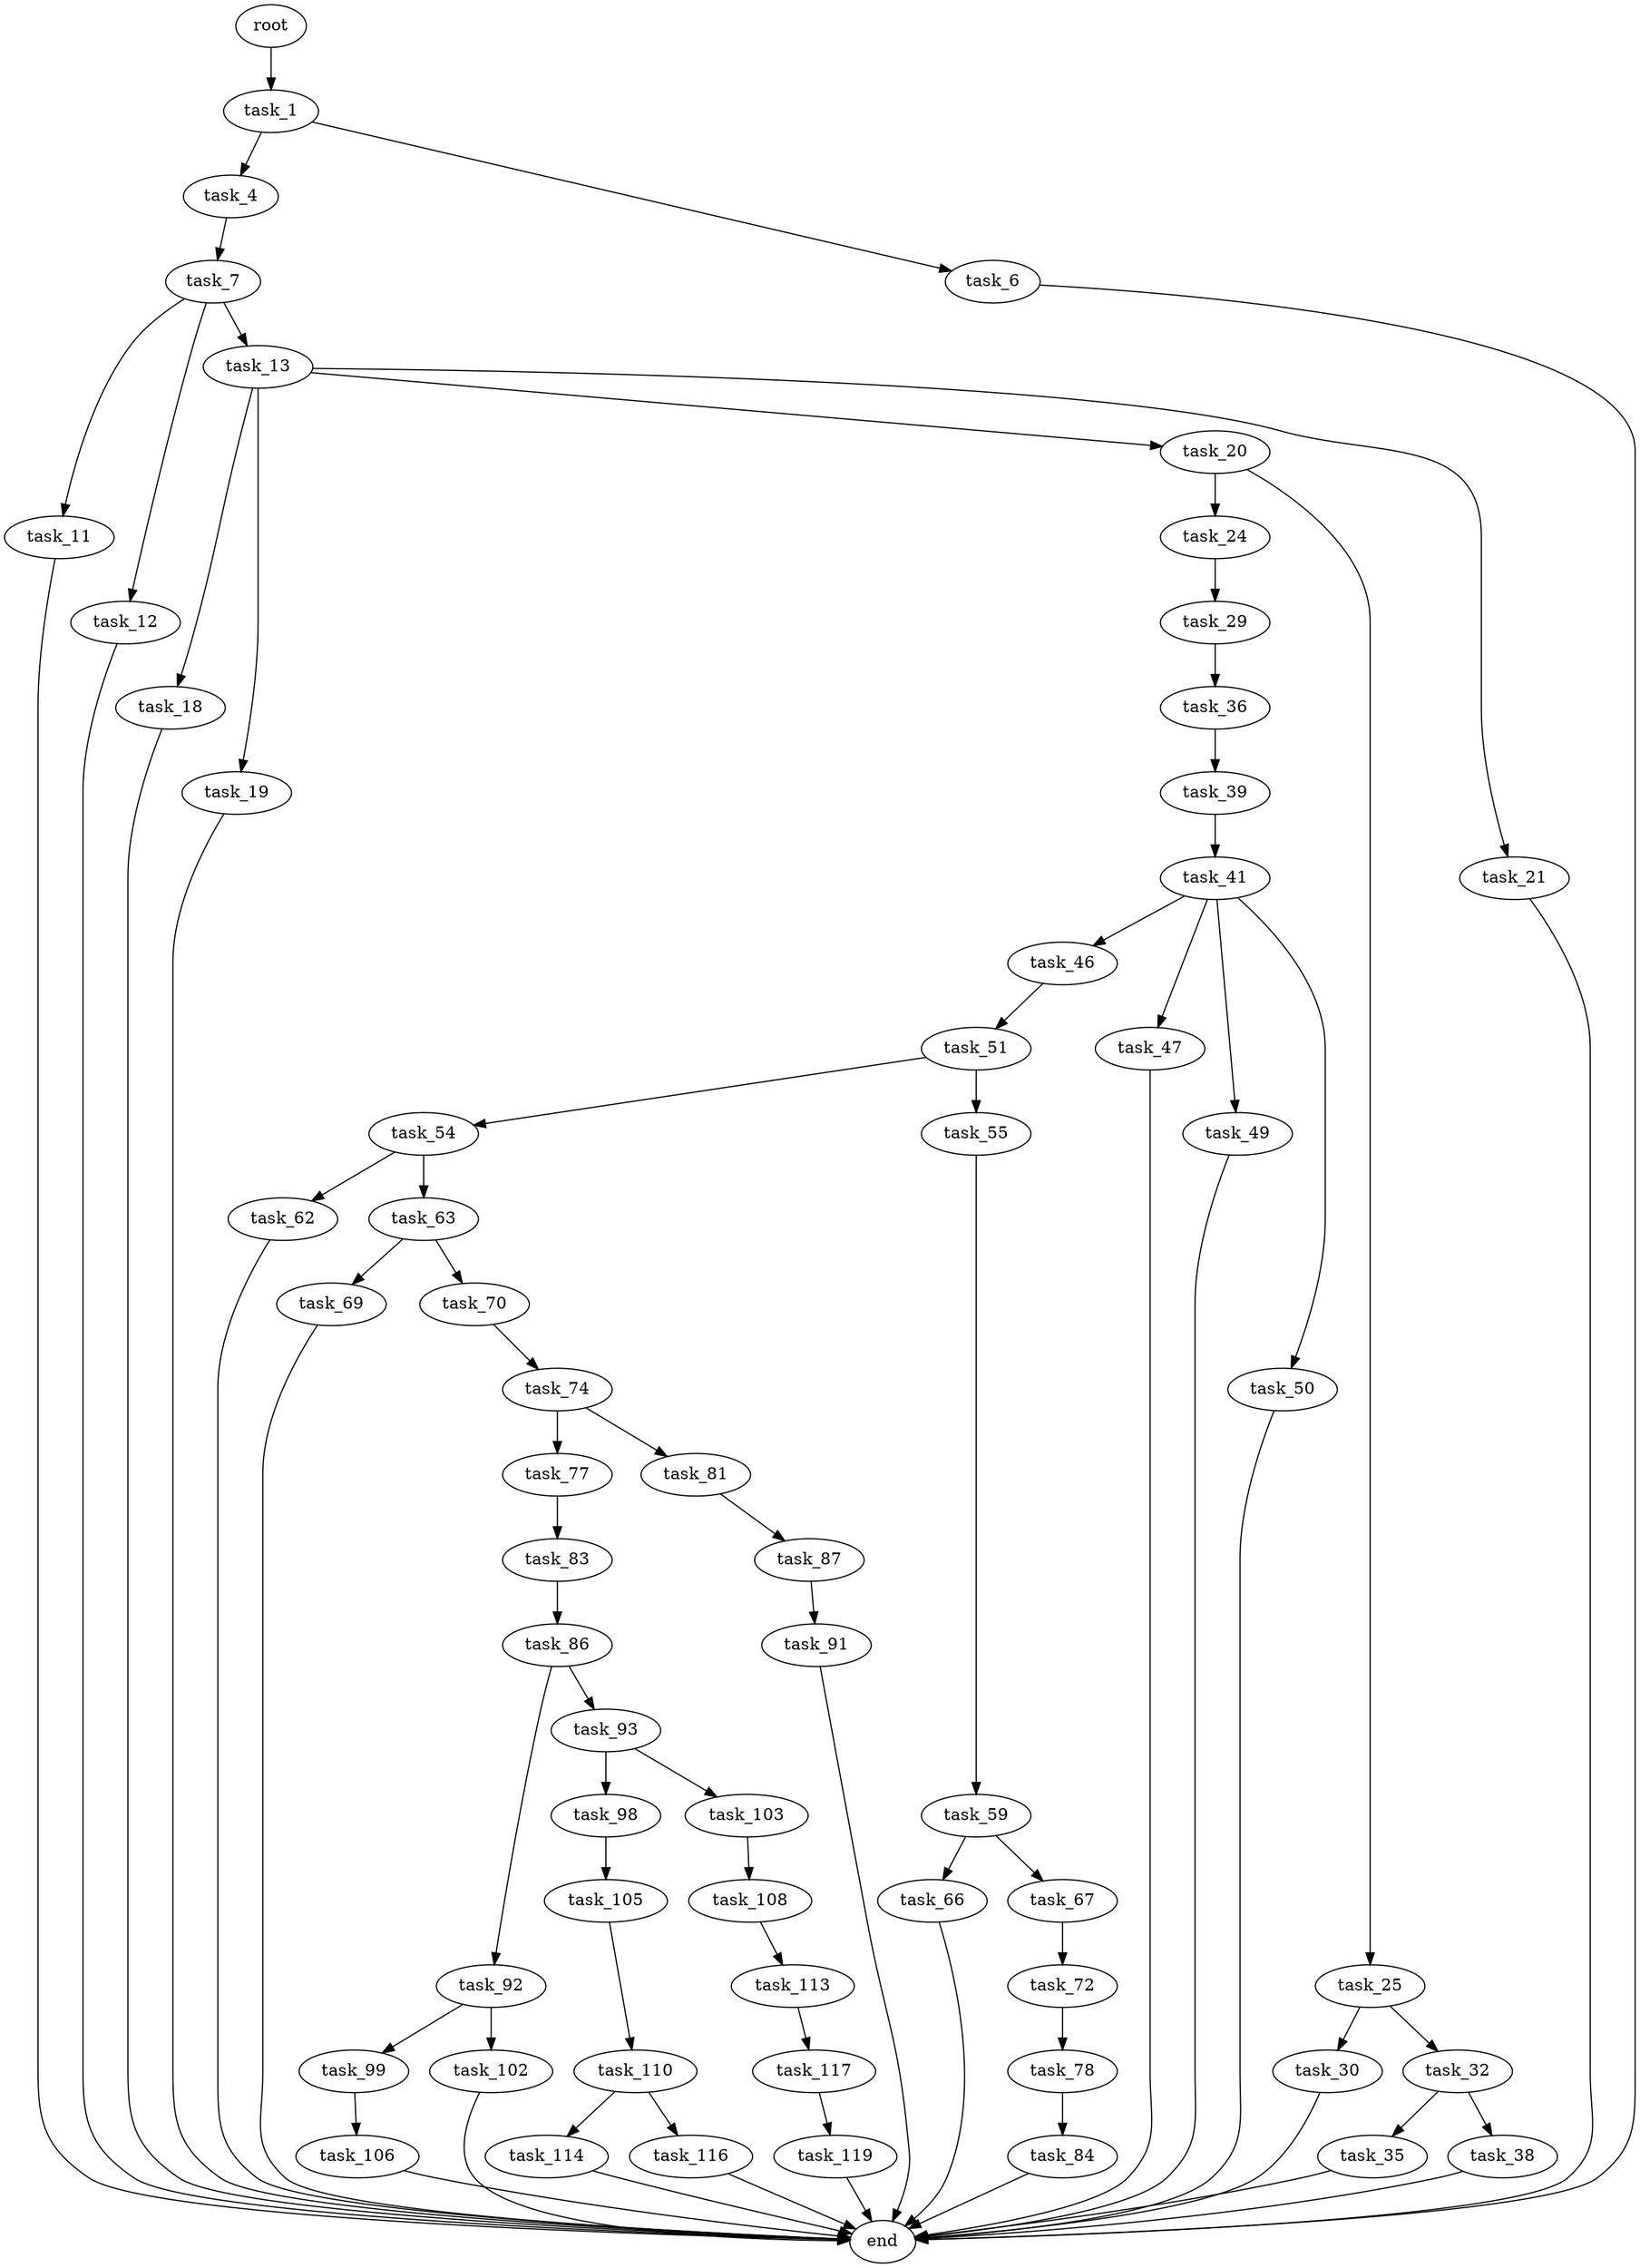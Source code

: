 digraph G {
  root [size="0.000000"];
  task_1 [size="10783416860.000000"];
  task_4 [size="626621333197.000000"];
  task_6 [size="231928233984.000000"];
  task_7 [size="2575920838.000000"];
  end [size="0.000000"];
  task_11 [size="549755813888.000000"];
  task_12 [size="14683813449.000000"];
  task_13 [size="2595297628.000000"];
  task_18 [size="28991029248.000000"];
  task_19 [size="8218104657.000000"];
  task_20 [size="18019126610.000000"];
  task_21 [size="549755813888.000000"];
  task_24 [size="62342596672.000000"];
  task_25 [size="68719476736.000000"];
  task_29 [size="24114617790.000000"];
  task_30 [size="18619925478.000000"];
  task_32 [size="30770580740.000000"];
  task_36 [size="1073741824000.000000"];
  task_35 [size="6109263542.000000"];
  task_38 [size="368293445632.000000"];
  task_39 [size="8589934592.000000"];
  task_41 [size="461945102632.000000"];
  task_46 [size="782757789696.000000"];
  task_47 [size="8589934592.000000"];
  task_49 [size="83584714356.000000"];
  task_50 [size="78725513436.000000"];
  task_51 [size="28991029248.000000"];
  task_54 [size="368293445632.000000"];
  task_55 [size="1778933910.000000"];
  task_62 [size="12547634166.000000"];
  task_63 [size="332588159023.000000"];
  task_59 [size="134217728000.000000"];
  task_66 [size="151132629986.000000"];
  task_67 [size="173956509408.000000"];
  task_69 [size="26993205684.000000"];
  task_70 [size="19512253072.000000"];
  task_72 [size="189140417112.000000"];
  task_74 [size="782757789696.000000"];
  task_78 [size="1393205892817.000000"];
  task_77 [size="231928233984.000000"];
  task_81 [size="8589934592.000000"];
  task_83 [size="12916697632.000000"];
  task_84 [size="368293445632.000000"];
  task_87 [size="368293445632.000000"];
  task_86 [size="37509206625.000000"];
  task_92 [size="134217728000.000000"];
  task_93 [size="28335718262.000000"];
  task_91 [size="199146723744.000000"];
  task_99 [size="68719476736.000000"];
  task_102 [size="68719476736.000000"];
  task_98 [size="30558753192.000000"];
  task_103 [size="72439116732.000000"];
  task_105 [size="819336474788.000000"];
  task_106 [size="1073741824000.000000"];
  task_108 [size="8180222177.000000"];
  task_110 [size="418428079397.000000"];
  task_113 [size="549755813888.000000"];
  task_114 [size="782757789696.000000"];
  task_116 [size="22609925556.000000"];
  task_117 [size="484719822725.000000"];
  task_119 [size="5890782129.000000"];

  root -> task_1 [size="1.000000"];
  task_1 -> task_4 [size="209715200.000000"];
  task_1 -> task_6 [size="209715200.000000"];
  task_4 -> task_7 [size="679477248.000000"];
  task_6 -> end [size="1.000000"];
  task_7 -> task_11 [size="134217728.000000"];
  task_7 -> task_12 [size="134217728.000000"];
  task_7 -> task_13 [size="134217728.000000"];
  task_11 -> end [size="1.000000"];
  task_12 -> end [size="1.000000"];
  task_13 -> task_18 [size="75497472.000000"];
  task_13 -> task_19 [size="75497472.000000"];
  task_13 -> task_20 [size="75497472.000000"];
  task_13 -> task_21 [size="75497472.000000"];
  task_18 -> end [size="1.000000"];
  task_19 -> end [size="1.000000"];
  task_20 -> task_24 [size="411041792.000000"];
  task_20 -> task_25 [size="411041792.000000"];
  task_21 -> end [size="1.000000"];
  task_24 -> task_29 [size="75497472.000000"];
  task_25 -> task_30 [size="134217728.000000"];
  task_25 -> task_32 [size="134217728.000000"];
  task_29 -> task_36 [size="411041792.000000"];
  task_30 -> end [size="1.000000"];
  task_32 -> task_35 [size="536870912.000000"];
  task_32 -> task_38 [size="536870912.000000"];
  task_36 -> task_39 [size="838860800.000000"];
  task_35 -> end [size="1.000000"];
  task_38 -> end [size="1.000000"];
  task_39 -> task_41 [size="33554432.000000"];
  task_41 -> task_46 [size="536870912.000000"];
  task_41 -> task_47 [size="536870912.000000"];
  task_41 -> task_49 [size="536870912.000000"];
  task_41 -> task_50 [size="536870912.000000"];
  task_46 -> task_51 [size="679477248.000000"];
  task_47 -> end [size="1.000000"];
  task_49 -> end [size="1.000000"];
  task_50 -> end [size="1.000000"];
  task_51 -> task_54 [size="75497472.000000"];
  task_51 -> task_55 [size="75497472.000000"];
  task_54 -> task_62 [size="411041792.000000"];
  task_54 -> task_63 [size="411041792.000000"];
  task_55 -> task_59 [size="134217728.000000"];
  task_62 -> end [size="1.000000"];
  task_63 -> task_69 [size="679477248.000000"];
  task_63 -> task_70 [size="679477248.000000"];
  task_59 -> task_66 [size="209715200.000000"];
  task_59 -> task_67 [size="209715200.000000"];
  task_66 -> end [size="1.000000"];
  task_67 -> task_72 [size="134217728.000000"];
  task_69 -> end [size="1.000000"];
  task_70 -> task_74 [size="536870912.000000"];
  task_72 -> task_78 [size="134217728.000000"];
  task_74 -> task_77 [size="679477248.000000"];
  task_74 -> task_81 [size="679477248.000000"];
  task_78 -> task_84 [size="838860800.000000"];
  task_77 -> task_83 [size="301989888.000000"];
  task_81 -> task_87 [size="33554432.000000"];
  task_83 -> task_86 [size="301989888.000000"];
  task_84 -> end [size="1.000000"];
  task_87 -> task_91 [size="411041792.000000"];
  task_86 -> task_92 [size="679477248.000000"];
  task_86 -> task_93 [size="679477248.000000"];
  task_92 -> task_99 [size="209715200.000000"];
  task_92 -> task_102 [size="209715200.000000"];
  task_93 -> task_98 [size="33554432.000000"];
  task_93 -> task_103 [size="33554432.000000"];
  task_91 -> end [size="1.000000"];
  task_99 -> task_106 [size="134217728.000000"];
  task_102 -> end [size="1.000000"];
  task_98 -> task_105 [size="33554432.000000"];
  task_103 -> task_108 [size="134217728.000000"];
  task_105 -> task_110 [size="536870912.000000"];
  task_106 -> end [size="1.000000"];
  task_108 -> task_113 [size="209715200.000000"];
  task_110 -> task_114 [size="411041792.000000"];
  task_110 -> task_116 [size="411041792.000000"];
  task_113 -> task_117 [size="536870912.000000"];
  task_114 -> end [size="1.000000"];
  task_116 -> end [size="1.000000"];
  task_117 -> task_119 [size="838860800.000000"];
  task_119 -> end [size="1.000000"];
}
